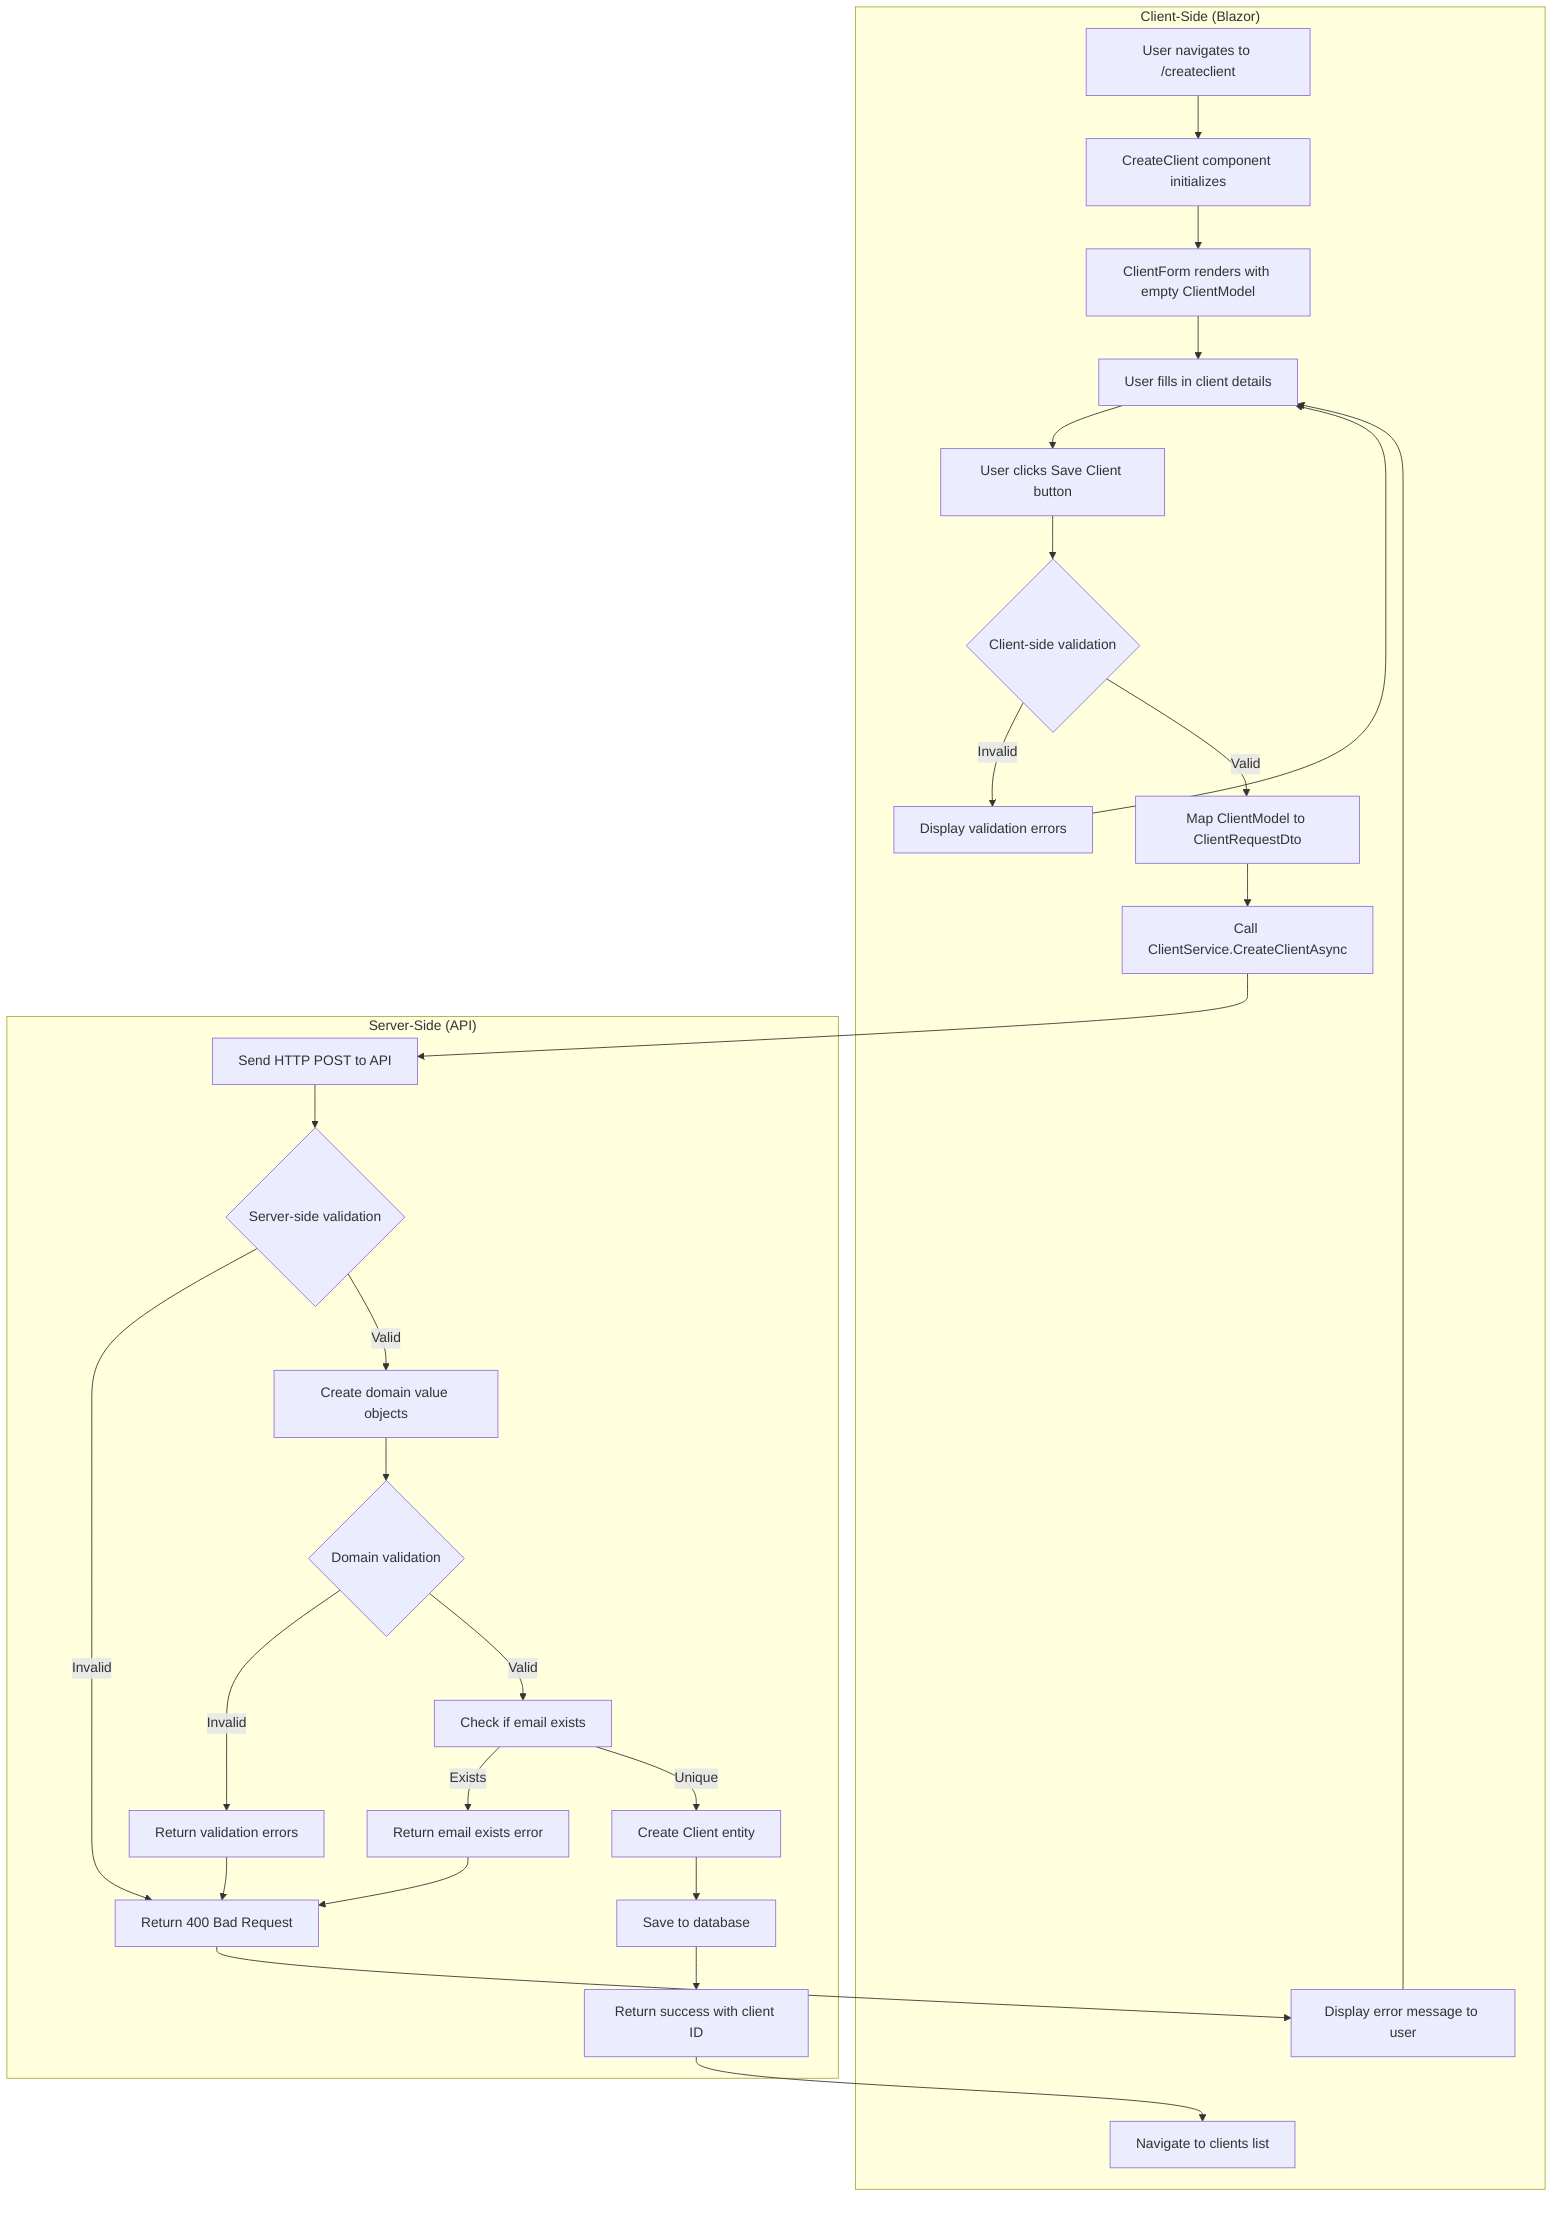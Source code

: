 flowchart TD
    A[User navigates to /createclient] --> B[CreateClient component initializes]
    B --> C[ClientForm renders with empty ClientModel]
    C --> D[User fills in client details]
    D --> E[User clicks Save Client button]
    
    E --> F{Client-side validation}
    F -->|Invalid| G[Display validation errors]
    G --> D
    
    F -->|Valid| H[Map ClientModel to ClientRequestDto]
    H --> I[Call ClientService.CreateClientAsync]
    I --> J[Send HTTP POST to API]
    
    J --> K{Server-side validation}
    K -->|Invalid| L[Return 400 Bad Request]
    L --> M[Display error message to user]
    M --> D
    
    K -->|Valid| N[Create domain value objects]
    N --> O{Domain validation}
    O -->|Invalid| P[Return validation errors]
    P --> L
    
    O -->|Valid| Q[Check if email exists]
    Q -->|Exists| R[Return email exists error]
    R --> L
    
    Q -->|Unique| S[Create Client entity]
    S --> T[Save to database]
    T --> U[Return success with client ID]
    U --> V[Navigate to clients list]
    
    subgraph "Client-Side (Blazor)"
        A
        B
        C
        D
        E
        F
        G
        H
        I
        M
        V
    end
    
    subgraph "Server-Side (API)"
        J
        K
        L
        N
        O
        P
        Q
        R
        S
        T
        U
    end